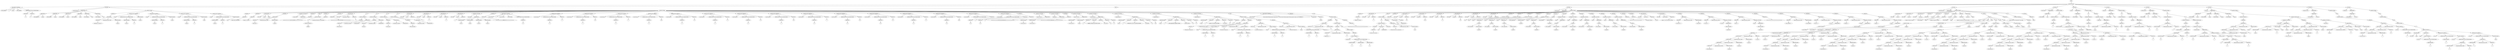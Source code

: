 digraph {
n0[label="RAIZ"];
n1[label="INSTRUCCIONES"];
n0->n1;
n2[label="DECLARACION ARREGLO"];
n1->n2;
n3[label="TIPO.CADENA"];
n2->n3;
n4[label="2"];
n2->n4;
n5[label="Clases"];
n2->n5;
n6[label="TIPO.CADENA"];
n2->n6;
n7[label="EXPRESIONES DE LAS DIMENSIONES"];
n2->n7;
n8[label="PRIMITIVO"];
n7->n8;
n9[label="4"];
n8->n9;
n10[label="PRIMITIVO"];
n7->n10;
n11[label="5"];
n10->n11;
n12[label="FUNCION"];
n1->n12;
n13[label="agregaralumno"];
n12->n13;
n14[label="PARAMETROS"];
n12->n14;
n15[label="PARAMETRO"];
n14->n15;
n16[label="TIPO.ARREGLO"];
n15->n16;
n17[label="arreglo"];
n15->n17;
n18[label="PARAMETRO"];
n14->n18;
n19[label="TIPO.ENTERO"];
n18->n19;
n20[label="alumno"];
n18->n20;
n21[label="PARAMETRO"];
n14->n21;
n22[label="TIPO.CADENA"];
n21->n22;
n23[label="nombre"];
n21->n23;
n24[label="PARAMETRO"];
n14->n24;
n25[label="TIPO.CADENA"];
n24->n25;
n26[label="carnet"];
n24->n26;
n27[label="PARAMETRO"];
n14->n27;
n28[label="TIPO.CADENA"];
n27->n28;
n29[label="edad"];
n27->n29;
n30[label="PARAMETRO"];
n14->n30;
n31[label="TIPO.CADENA"];
n30->n31;
n32[label="nota"];
n30->n32;
n33[label="INSTRUCCIONES"];
n12->n33;
n34[label="IMPRIMIR"];
n33->n34;
n35[label="ARITMETICA"];
n34->n35;
n36[label="PRIMITIVO"];
n35->n36;
n37[label="Agregando a alumno #"];
n36->n37;
n38[label="OperadorAritmetico.MAS"];
n35->n38;
n39[label="IDENTIFICADOR"];
n35->n39;
n40[label="alumno"];
n39->n40;
n41[label="MODIFICACION ARREGLO"];
n33->n41;
n42[label="arreglo"];
n41->n42;
n43[label="EXPRESIONES DE LAS DIMENSIONES"];
n41->n43;
n44[label="IDENTIFICADOR"];
n43->n44;
n45[label="alumno"];
n44->n45;
n46[label="PRIMITIVO"];
n43->n46;
n47[label="0"];
n46->n47;
n48[label="IDENTIFICADOR"];
n41->n48;
n49[label="nombre"];
n48->n49;
n50[label="MODIFICACION ARREGLO"];
n33->n50;
n51[label="arreglo"];
n50->n51;
n52[label="EXPRESIONES DE LAS DIMENSIONES"];
n50->n52;
n53[label="IDENTIFICADOR"];
n52->n53;
n54[label="alumno"];
n53->n54;
n55[label="PRIMITIVO"];
n52->n55;
n56[label="2"];
n55->n56;
n57[label="IDENTIFICADOR"];
n50->n57;
n58[label="carnet"];
n57->n58;
n59[label="MODIFICACION ARREGLO"];
n33->n59;
n60[label="arreglo"];
n59->n60;
n61[label="EXPRESIONES DE LAS DIMENSIONES"];
n59->n61;
n62[label="IDENTIFICADOR"];
n61->n62;
n63[label="alumno"];
n62->n63;
n64[label="PRIMITIVO"];
n61->n64;
n65[label="3"];
n64->n65;
n66[label="IDENTIFICADOR"];
n59->n66;
n67[label="edad"];
n66->n67;
n68[label="MODIFICACION ARREGLO"];
n33->n68;
n69[label="arreglo"];
n68->n69;
n70[label="EXPRESIONES DE LAS DIMENSIONES"];
n68->n70;
n71[label="IDENTIFICADOR"];
n70->n71;
n72[label="alumno"];
n71->n72;
n73[label="PRIMITIVO"];
n70->n73;
n74[label="4"];
n73->n74;
n75[label="IDENTIFICADOR"];
n68->n75;
n76[label="nota"];
n75->n76;
n77[label="MAIN"];
n1->n77;
n78[label="INSTRUCCIONES"];
n77->n78;
n79[label="IMPRIMIR"];
n78->n79;
n80[label="PRIMITIVO"];
n79->n80;
n81[label="INICIO DEL PROGRAMA"];
n80->n81;
n82[label="IMPRIMIR"];
n78->n82;
n83[label="PRIMITIVO"];
n82->n83;
n84[label="Ingrese su nombre: "];
n83->n84;
n85[label="DECLARACION"];
n78->n85;
n86[label="TIPO.VAR"];
n85->n86;
n87[label="nombre"];
n85->n87;
n88[label="READ"];
n85->n88;
n89[label="IMPRIMIR"];
n78->n89;
n90[label="ARITMETICA"];
n89->n90;
n91[label="PRIMITIVO"];
n90->n91;
n92[label="Bienvenido "];
n91->n92;
n93[label="OperadorAritmetico.MAS"];
n90->n93;
n94[label="IDENTIFICADOR"];
n90->n94;
n95[label="nombre"];
n94->n95;
n96[label="LLAMADA A FUNCION"];
n78->n96;
n97[label="CasteosYMas"];
n96->n97;
n98[label="PARAMETROS"];
n96->n98;
n99[label="IMPRIMIR"];
n78->n99;
n100[label="PRIMITIVO"];
n99->n100;
n101[label="=============CALCULADORA=============="];
n100->n101;
n102[label="WHILE"];
n78->n102;
n103[label="INSTRUCCIONES"];
n102->n103;
n104[label="IF"];
n103->n104;
n105[label="INSTRUCCIONES IF"];
n104->n105;
n106[label="BREAK"];
n105->n106;
n107[label="IMPRIMIR"];
n78->n107;
n108[label="PRIMITIVO"];
n107->n108;
n109[label="Calculadora finalizada correctamente"];
n108->n109;
n110[label="IMPRIMIR"];
n78->n110;
n111[label="PRIMITIVO"];
n110->n111;
n112[label="=============RECURSIVIDAD=============="];
n111->n112;
n113[label="DECLARACION"];
n78->n113;
n114[label="TIPO.VAR"];
n113->n114;
n115[label="punteoRecursividad"];
n113->n115;
n116[label="PRIMITIVO"];
n113->n116;
n117[label="0"];
n116->n117;
n118[label="IF"];
n78->n118;
n119[label="INSTRUCCIONES IF"];
n118->n119;
n120[label="IMPRIMIR"];
n119->n120;
n121[label="PRIMITIVO"];
n120->n121;
n122[label="Bien factorial"];
n121->n122;
n123[label="ASIGNACION"];
n119->n123;
n124[label="punteoRecursividad"];
n123->n124;
n125[label="INCREMENTO"];
n123->n125;
n126[label="IF"];
n78->n126;
n127[label="INSTRUCCIONES IF"];
n126->n127;
n128[label="IMPRIMIR"];
n127->n128;
n129[label="PRIMITIVO"];
n128->n129;
n130[label="Bien par"];
n129->n130;
n131[label="ASIGNACION"];
n127->n131;
n132[label="punteoRecursividad"];
n131->n132;
n133[label="INCREMENTO"];
n131->n133;
n134[label="IF"];
n78->n134;
n135[label="INSTRUCCIONES IF"];
n134->n135;
n136[label="IMPRIMIR"];
n135->n136;
n137[label="PRIMITIVO"];
n136->n137;
n138[label="Bien impar"];
n137->n138;
n139[label="ASIGNACION"];
n135->n139;
n140[label="punteoRecursividad"];
n139->n140;
n141[label="INCREMENTO"];
n139->n141;
n142[label="IF"];
n78->n142;
n143[label="INSTRUCCIONES IF"];
n142->n143;
n144[label="IMPRIMIR"];
n143->n144;
n145[label="PRIMITIVO"];
n144->n145;
n146[label="Bien ackermann"];
n145->n146;
n147[label="ASIGNACION"];
n143->n147;
n148[label="punteoRecursividad"];
n147->n148;
n149[label="INCREMENTO"];
n147->n149;
n150[label="DECLARACION"];
n78->n150;
n151[label="TIPO.VAR"];
n150->n151;
n152[label="discos"];
n150->n152;
n153[label="PRIMITIVO"];
n150->n153;
n154[label="3"];
n153->n154;
n155[label="DECLARACION"];
n78->n155;
n156[label="TIPO.VAR"];
n155->n156;
n157[label="origen"];
n155->n157;
n158[label="PRIMITIVO"];
n155->n158;
n159[label="1"];
n158->n159;
n160[label="DECLARACION"];
n78->n160;
n161[label="TIPO.VAR"];
n160->n161;
n162[label="auxiliar"];
n160->n162;
n163[label="PRIMITIVO"];
n160->n163;
n164[label="2"];
n163->n164;
n165[label="DECLARACION"];
n78->n165;
n166[label="TIPO.VAR"];
n165->n166;
n167[label="destino"];
n165->n167;
n168[label="PRIMITIVO"];
n165->n168;
n169[label="3"];
n168->n169;
n170[label="LLAMADA A FUNCION"];
n78->n170;
n171[label="HanoiCALI"];
n170->n171;
n172[label="PARAMETROS"];
n170->n172;
n173[label="IDENTIFICADOR"];
n172->n173;
n174[label="discos"];
n173->n174;
n175[label="IDENTIFICADOR"];
n172->n175;
n176[label="origen"];
n175->n176;
n177[label="IDENTIFICADOR"];
n172->n177;
n178[label="auxiliar"];
n177->n178;
n179[label="IDENTIFICADOR"];
n172->n179;
n180[label="destino"];
n179->n180;
n181[label="IMPRIMIR"];
n78->n181;
n182[label="PRIMITIVO"];
n181->n182;
n183[label="=============ARREGLOS=============="];
n182->n183;
n184[label="DECLARACION ARREGLO"];
n78->n184;
n185[label="TIPO.ENTERO"];
n184->n185;
n186[label="1"];
n184->n186;
n187[label="vectorNumeros"];
n184->n187;
n188[label="TIPO.ENTERO"];
n184->n188;
n189[label="EXPRESIONES DE LAS DIMENSIONES"];
n184->n189;
n190[label="PRIMITIVO"];
n189->n190;
n191[label="15"];
n190->n191;
n192[label="MODIFICACION ARREGLO"];
n78->n192;
n193[label="vectorNumeros"];
n192->n193;
n194[label="EXPRESIONES DE LAS DIMENSIONES"];
n192->n194;
n195[label="PRIMITIVO"];
n194->n195;
n196[label="0"];
n195->n196;
n197[label="PRIMITIVO"];
n192->n197;
n198[label="2"];
n197->n198;
n199[label="MODIFICACION ARREGLO"];
n78->n199;
n200[label="vectorNumeros"];
n199->n200;
n201[label="EXPRESIONES DE LAS DIMENSIONES"];
n199->n201;
n202[label="PRIMITIVO"];
n201->n202;
n203[label="1"];
n202->n203;
n204[label="PRIMITIVO"];
n199->n204;
n205[label="26"];
n204->n205;
n206[label="MODIFICACION ARREGLO"];
n78->n206;
n207[label="vectorNumeros"];
n206->n207;
n208[label="EXPRESIONES DE LAS DIMENSIONES"];
n206->n208;
n209[label="PRIMITIVO"];
n208->n209;
n210[label="2"];
n209->n210;
n211[label="PRIMITIVO"];
n206->n211;
n212[label="1"];
n211->n212;
n213[label="MODIFICACION ARREGLO"];
n78->n213;
n214[label="vectorNumeros"];
n213->n214;
n215[label="EXPRESIONES DE LAS DIMENSIONES"];
n213->n215;
n216[label="PRIMITIVO"];
n215->n216;
n217[label="3"];
n216->n217;
n218[label="PRIMITIVO"];
n213->n218;
n219[label="135"];
n218->n219;
n220[label="MODIFICACION ARREGLO"];
n78->n220;
n221[label="vectorNumeros"];
n220->n221;
n222[label="EXPRESIONES DE LAS DIMENSIONES"];
n220->n222;
n223[label="PRIMITIVO"];
n222->n223;
n224[label="4"];
n223->n224;
n225[label="PRIMITIVO"];
n220->n225;
n226[label="15"];
n225->n226;
n227[label="MODIFICACION ARREGLO"];
n78->n227;
n228[label="vectorNumeros"];
n227->n228;
n229[label="EXPRESIONES DE LAS DIMENSIONES"];
n227->n229;
n230[label="PRIMITIVO"];
n229->n230;
n231[label="5"];
n230->n231;
n232[label="PRIMITIVO"];
n227->n232;
n233[label="0"];
n232->n233;
n234[label="MODIFICACION ARREGLO"];
n78->n234;
n235[label="vectorNumeros"];
n234->n235;
n236[label="EXPRESIONES DE LAS DIMENSIONES"];
n234->n236;
n237[label="PRIMITIVO"];
n236->n237;
n238[label="6"];
n237->n238;
n239[label="PRIMITIVO"];
n234->n239;
n240[label="76"];
n239->n240;
n241[label="MODIFICACION ARREGLO"];
n78->n241;
n242[label="vectorNumeros"];
n241->n242;
n243[label="EXPRESIONES DE LAS DIMENSIONES"];
n241->n243;
n244[label="PRIMITIVO"];
n243->n244;
n245[label="7"];
n244->n245;
n246[label="PRIMITIVO"];
n241->n246;
n247[label="84"];
n246->n247;
n248[label="MODIFICACION ARREGLO"];
n78->n248;
n249[label="vectorNumeros"];
n248->n249;
n250[label="EXPRESIONES DE LAS DIMENSIONES"];
n248->n250;
n251[label="PRIMITIVO"];
n250->n251;
n252[label="8"];
n251->n252;
n253[label="PRIMITIVO"];
n248->n253;
n254[label="7"];
n253->n254;
n255[label="MODIFICACION ARREGLO"];
n78->n255;
n256[label="vectorNumeros"];
n255->n256;
n257[label="EXPRESIONES DE LAS DIMENSIONES"];
n255->n257;
n258[label="PRIMITIVO"];
n257->n258;
n259[label="9"];
n258->n259;
n260[label="PRIMITIVO"];
n255->n260;
n261[label="44"];
n260->n261;
n262[label="MODIFICACION ARREGLO"];
n78->n262;
n263[label="vectorNumeros"];
n262->n263;
n264[label="EXPRESIONES DE LAS DIMENSIONES"];
n262->n264;
n265[label="PRIMITIVO"];
n264->n265;
n266[label="10"];
n265->n266;
n267[label="PRIMITIVO"];
n262->n267;
n268[label="51"];
n267->n268;
n269[label="MODIFICACION ARREGLO"];
n78->n269;
n270[label="vectorNumeros"];
n269->n270;
n271[label="EXPRESIONES DE LAS DIMENSIONES"];
n269->n271;
n272[label="PRIMITIVO"];
n271->n272;
n273[label="11"];
n272->n273;
n274[label="PRIMITIVO"];
n269->n274;
n275[label="9"];
n274->n275;
n276[label="MODIFICACION ARREGLO"];
n78->n276;
n277[label="vectorNumeros"];
n276->n277;
n278[label="EXPRESIONES DE LAS DIMENSIONES"];
n276->n278;
n279[label="PRIMITIVO"];
n278->n279;
n280[label="12"];
n279->n280;
n281[label="PRIMITIVO"];
n276->n281;
n282[label="945"];
n281->n282;
n283[label="MODIFICACION ARREGLO"];
n78->n283;
n284[label="vectorNumeros"];
n283->n284;
n285[label="EXPRESIONES DE LAS DIMENSIONES"];
n283->n285;
n286[label="PRIMITIVO"];
n285->n286;
n287[label="13"];
n286->n287;
n288[label="PRIMITIVO"];
n283->n288;
n289[label="9"];
n288->n289;
n290[label="MODIFICACION ARREGLO"];
n78->n290;
n291[label="vectorNumeros"];
n290->n291;
n292[label="EXPRESIONES DE LAS DIMENSIONES"];
n290->n292;
n293[label="PRIMITIVO"];
n292->n293;
n294[label="14"];
n293->n294;
n295[label="PRIMITIVO"];
n290->n295;
n296[label="73"];
n295->n296;
n297[label="IMPRIMIR"];
n78->n297;
n298[label="PRIMITIVO"];
n297->n298;
n299[label="============VECTOR DESORDENADO================"];
n298->n299;
n300[label="LLAMADA A FUNCION"];
n78->n300;
n301[label="imprimirVector1"];
n300->n301;
n302[label="PARAMETROS"];
n300->n302;
n303[label="IDENTIFICADOR"];
n302->n303;
n304[label="vectorNumeros"];
n303->n304;
n305[label="LLAMADA A FUNCION"];
n78->n305;
n306[label="BubbleSort"];
n305->n306;
n307[label="PARAMETROS"];
n305->n307;
n308[label="IDENTIFICADOR"];
n307->n308;
n309[label="vectorNumeros"];
n308->n309;
n310[label="IMPRIMIR"];
n78->n310;
n311[label="PRIMITIVO"];
n310->n311;
n312[label="============VECTOR ORDENADO================"];
n311->n312;
n313[label="LLAMADA A FUNCION"];
n78->n313;
n314[label="imprimirVector1"];
n313->n314;
n315[label="PARAMETROS"];
n313->n315;
n316[label="IDENTIFICADOR"];
n315->n316;
n317[label="vectorNumeros"];
n316->n317;
n318[label="LLAMADA A FUNCION"];
n78->n318;
n319[label="agregarAlumno"];
n318->n319;
n320[label="PARAMETROS"];
n318->n320;
n321[label="IDENTIFICADOR"];
n320->n321;
n322[label="Clases"];
n321->n322;
n323[label="PRIMITIVO"];
n320->n323;
n324[label="0"];
n323->n324;
n325[label="PRIMITIVO"];
n320->n325;
n326[label="GABRIEL ORLANDO AJSIVINAC XICAY"];
n325->n326;
n327[label="PRIMITIVO"];
n320->n327;
n328[label="201213010"];
n327->n328;
n329[label="PRIMITIVO"];
n320->n329;
n330[label="22"];
n329->n330;
n331[label="PRIMITIVO"];
n320->n331;
n332[label="73"];
n331->n332;
n333[label="LLAMADA A FUNCION"];
n78->n333;
n334[label="agregarAlumno"];
n333->n334;
n335[label="PARAMETROS"];
n333->n335;
n336[label="IDENTIFICADOR"];
n335->n336;
n337[label="Clases"];
n336->n337;
n338[label="PRIMITIVO"];
n335->n338;
n339[label="1"];
n338->n339;
n340[label="PRIMITIVO"];
n335->n340;
n341[label="FERNANDO AUGUSTO ARMIRA RAMÍREZ"];
n340->n341;
n342[label="PRIMITIVO"];
n335->n342;
n343[label="201503961"];
n342->n343;
n344[label="PRIMITIVO"];
n335->n344;
n345[label="19"];
n344->n345;
n346[label="PRIMITIVO"];
n335->n346;
n347[label="100"];
n346->n347;
n348[label="LLAMADA A FUNCION"];
n78->n348;
n349[label="agregarAlumno"];
n348->n349;
n350[label="PARAMETROS"];
n348->n350;
n351[label="IDENTIFICADOR"];
n350->n351;
n352[label="Clases"];
n351->n352;
n353[label="PRIMITIVO"];
n350->n353;
n354[label="2"];
n353->n354;
n355[label="PRIMITIVO"];
n350->n355;
n356[label="JOSÉ ALEJANDRO BARRIOS RODAS"];
n355->n356;
n357[label="PRIMITIVO"];
n350->n357;
n358[label="3149675670901"];
n357->n358;
n359[label="PRIMITIVO"];
n350->n359;
n360[label="25"];
n359->n360;
n361[label="PRIMITIVO"];
n350->n361;
n362[label="74"];
n361->n362;
n363[label="LLAMADA A FUNCION"];
n78->n363;
n364[label="agregarAlumno"];
n363->n364;
n365[label="PARAMETROS"];
n363->n365;
n366[label="IDENTIFICADOR"];
n365->n366;
n367[label="Clases"];
n366->n367;
n368[label="PRIMITIVO"];
n365->n368;
n369[label="3"];
n368->n369;
n370[label="PRIMITIVO"];
n365->n370;
n371[label="JORGE LUIS ARGUETA RIVERA"];
n370->n371;
n372[label="PRIMITIVO"];
n365->n372;
n373[label="201404334"];
n372->n373;
n374[label="PRIMITIVO"];
n365->n374;
n375[label="24"];
n374->n375;
n376[label="PRIMITIVO"];
n365->n376;
n377[label="97"];
n376->n377;
n378[label="FOR"];
n78->n378;
n379[label="INSTRUCCIONES"];
n378->n379;
n380[label="IMPRIMIR"];
n379->n380;
n381[label="ARITMETICA"];
n380->n381;
n382[label="PRIMITIVO"];
n381->n382;
n383[label="El nombre del alumno es: "];
n382->n383;
n384[label="OperadorAritmetico.MAS"];
n381->n384;
n385[label="ACCESO ARREGLO"];
n381->n385;
n386[label="Clases"];
n385->n386;
n387[label="EXPRESIONES DE LAS DIMENSIONES"];
n385->n387;
n388[label="IDENTIFICADOR"];
n387->n388;
n389[label="j"];
n388->n389;
n390[label="PRIMITIVO"];
n387->n390;
n391[label="0"];
n390->n391;
n392[label="IMPRIMIR"];
n379->n392;
n393[label="ARITMETICA"];
n392->n393;
n394[label="PRIMITIVO"];
n393->n394;
n395[label="El carnet del alumno es: "];
n394->n395;
n396[label="OperadorAritmetico.MAS"];
n393->n396;
n397[label="ACCESO ARREGLO"];
n393->n397;
n398[label="Clases"];
n397->n398;
n399[label="EXPRESIONES DE LAS DIMENSIONES"];
n397->n399;
n400[label="IDENTIFICADOR"];
n399->n400;
n401[label="j"];
n400->n401;
n402[label="PRIMITIVO"];
n399->n402;
n403[label="2"];
n402->n403;
n404[label="IMPRIMIR"];
n379->n404;
n405[label="ARITMETICA"];
n404->n405;
n406[label="PRIMITIVO"];
n405->n406;
n407[label="La edad del alumno es: "];
n406->n407;
n408[label="OperadorAritmetico.MAS"];
n405->n408;
n409[label="ACCESO ARREGLO"];
n405->n409;
n410[label="Clases"];
n409->n410;
n411[label="EXPRESIONES DE LAS DIMENSIONES"];
n409->n411;
n412[label="IDENTIFICADOR"];
n411->n412;
n413[label="j"];
n412->n413;
n414[label="PRIMITIVO"];
n411->n414;
n415[label="3"];
n414->n415;
n416[label="IMPRIMIR"];
n379->n416;
n417[label="ARITMETICA"];
n416->n417;
n418[label="PRIMITIVO"];
n417->n418;
n419[label="La nota del alumno es: "];
n418->n419;
n420[label="OperadorAritmetico.MAS"];
n417->n420;
n421[label="ACCESO ARREGLO"];
n417->n421;
n422[label="Clases"];
n421->n422;
n423[label="EXPRESIONES DE LAS DIMENSIONES"];
n421->n423;
n424[label="IDENTIFICADOR"];
n423->n424;
n425[label="j"];
n424->n425;
n426[label="PRIMITIVO"];
n423->n426;
n427[label="4"];
n426->n427;
n428[label="DECLARACION ARREGLO"];
n78->n428;
n429[label="TIPO.ENTERO"];
n428->n429;
n430[label="<bound method DeclaracionArr2.dimensiones of <Instrucciones.DeclaracionArr2.DeclaracionArr2 object at 0x7f784f6f5a60>>"];
n428->n430;
n431[label="ArregloCubo"];
n428->n431;
n432[label="IMPRIMIR"];
n78->n432;
n433[label="PRIMITIVO"];
n432->n433;
n434[label="CUBO"];
n433->n434;
n435[label="FOR"];
n78->n435;
n436[label="INSTRUCCIONES"];
n435->n436;
n437[label="IMPRIMIR"];
n436->n437;
n438[label="ARITMETICA"];
n437->n438;
n439[label="PRIMITIVO"];
n438->n439;
n440[label="Dimension i = "];
n439->n440;
n441[label="OperadorAritmetico.MAS"];
n438->n441;
n442[label="IDENTIFICADOR"];
n438->n442;
n443[label="i"];
n442->n443;
n444[label="FOR"];
n436->n444;
n445[label="INSTRUCCIONES"];
n444->n445;
n446[label="IMPRIMIR"];
n445->n446;
n447[label="ARITMETICA"];
n446->n447;
n448[label="PRIMITIVO"];
n447->n448;
n449[label="Dimension j = "];
n448->n449;
n450[label="OperadorAritmetico.MAS"];
n447->n450;
n451[label="IDENTIFICADOR"];
n447->n451;
n452[label="j"];
n451->n452;
n453[label="FOR"];
n445->n453;
n454[label="INSTRUCCIONES"];
n453->n454;
n455[label="IMPRIMIR"];
n454->n455;
n456[label="ACCESO ARREGLO"];
n455->n456;
n457[label="ArregloCubo"];
n456->n457;
n458[label="EXPRESIONES DE LAS DIMENSIONES"];
n456->n458;
n459[label="IDENTIFICADOR"];
n458->n459;
n460[label="i"];
n459->n460;
n461[label="IDENTIFICADOR"];
n458->n461;
n462[label="j"];
n461->n462;
n463[label="IDENTIFICADOR"];
n458->n463;
n464[label="k"];
n463->n464;
n465[label="IMPRIMIR"];
n436->n465;
n466[label="PRIMITIVO"];
n465->n466;
n467[label="====================================="];
n466->n467;
n468[label="FUNCION"];
n1->n468;
n469[label="casteosymas"];
n468->n469;
n470[label="PARAMETROS"];
n468->n470;
n471[label="INSTRUCCIONES"];
n468->n471;
n472[label="IMPRIMIR"];
n471->n472;
n473[label="PRIMITIVO"];
n472->n473;
n474[label="Validando Continue"];
n473->n474;
n475[label="DECLARACION"];
n471->n475;
n476[label="TIPO.VAR"];
n475->n476;
n477[label="cont"];
n475->n477;
n478[label="PRIMITIVO"];
n475->n478;
n479[label="1"];
n478->n479;
n480[label="WHILE"];
n471->n480;
n481[label="INSTRUCCIONES"];
n480->n481;
n482[label="IF"];
n481->n482;
n483[label="INSTRUCCIONES IF"];
n482->n483;
n484[label="IMPRIMIR"];
n483->n484;
n485[label="PRIMITIVO"];
n484->n485;
n486[label="Se salta esta iteracion"];
n485->n486;
n487[label="ASIGNACION"];
n483->n487;
n488[label="cont"];
n487->n488;
n489[label="INCREMENTO"];
n487->n489;
n490[label="CONTINUE"];
n483->n490;
n491[label="IMPRIMIR"];
n481->n491;
n492[label="ARITMETICA"];
n491->n492;
n493[label="PRIMITIVO"];
n492->n493;
n494[label="El valor del ciclo con continue es: "];
n493->n494;
n495[label="OperadorAritmetico.MAS"];
n492->n495;
n496[label="IDENTIFICADOR"];
n492->n496;
n497[label="cont"];
n496->n497;
n498[label="ASIGNACION"];
n481->n498;
n499[label="cont"];
n498->n499;
n500[label="INCREMENTO"];
n498->n500;
n501[label="IMPRIMIR"];
n471->n501;
n502[label="PRIMITIVO"];
n501->n502;
n503[label="CASTEOS"];
n502->n503;
n504[label="DECLARACION"];
n471->n504;
n505[label="TIPO.VAR"];
n504->n505;
n506[label="num500"];
n504->n506;
n507[label="PRIMITIVO"];
n504->n507;
n508[label="50"];
n507->n508;
n509[label="DECLARACION"];
n471->n509;
n510[label="TIPO.VAR"];
n509->n510;
n511[label="double501"];
n509->n511;
n512[label="PRIMITIVO"];
n509->n512;
n513[label="50.4"];
n512->n513;
n514[label="DECLARACION"];
n471->n514;
n515[label="TIPO.VAR"];
n514->n515;
n516[label="char502"];
n514->n516;
n517[label="PRIMITIVO"];
n514->n517;
n518[label="a"];
n517->n518;
n519[label="DECLARACION"];
n471->n519;
n520[label="TIPO.VAR"];
n519->n520;
n521[label="string503"];
n519->n521;
n522[label="PRIMITIVO"];
n519->n522;
n523[label="50"];
n522->n523;
n524[label="DECLARACION"];
n471->n524;
n525[label="TIPO.VAR"];
n524->n525;
n526[label="string504"];
n524->n526;
n527[label="PRIMITIVO"];
n524->n527;
n528[label="50.4"];
n527->n528;
n529[label="DECLARACION"];
n471->n529;
n530[label="TIPO.VAR"];
n529->n530;
n531[label="string505"];
n529->n531;
n532[label="PRIMITIVO"];
n529->n532;
n533[label="FalSe"];
n532->n533;
n534[label="IMPRIMIR"];
n471->n534;
n535[label="LLAMADA A FUNCION"];
n534->n535;
n536[label="typeof"];
n535->n536;
n537[label="PARAMETROS"];
n535->n537;
n538[label="CASTEO"];
n537->n538;
n539[label="TIPO.DECIMAL"];
n538->n539;
n540[label="IDENTIFICADOR"];
n538->n540;
n541[label="num500"];
n540->n541;
n542[label="IMPRIMIR"];
n471->n542;
n543[label="LLAMADA A FUNCION"];
n542->n543;
n544[label="typeof"];
n543->n544;
n545[label="PARAMETROS"];
n543->n545;
n546[label="CASTEO"];
n545->n546;
n547[label="TIPO.CADENA"];
n546->n547;
n548[label="IDENTIFICADOR"];
n546->n548;
n549[label="num500"];
n548->n549;
n550[label="IMPRIMIR"];
n471->n550;
n551[label="LLAMADA A FUNCION"];
n550->n551;
n552[label="typeof"];
n551->n552;
n553[label="PARAMETROS"];
n551->n553;
n554[label="CASTEO"];
n553->n554;
n555[label="TIPO.CARACTER"];
n554->n555;
n556[label="IDENTIFICADOR"];
n554->n556;
n557[label="num500"];
n556->n557;
n558[label="IMPRIMIR"];
n471->n558;
n559[label="CASTEO"];
n558->n559;
n560[label="TIPO.CARACTER"];
n559->n560;
n561[label="IDENTIFICADOR"];
n559->n561;
n562[label="num500"];
n561->n562;
n563[label="IMPRIMIR"];
n471->n563;
n564[label="LLAMADA A FUNCION"];
n563->n564;
n565[label="typeof"];
n564->n565;
n566[label="PARAMETROS"];
n564->n566;
n567[label="CASTEO"];
n566->n567;
n568[label="TIPO.ENTERO"];
n567->n568;
n569[label="IDENTIFICADOR"];
n567->n569;
n570[label="double501"];
n569->n570;
n571[label="IMPRIMIR"];
n471->n571;
n572[label="CASTEO"];
n571->n572;
n573[label="TIPO.ENTERO"];
n572->n573;
n574[label="IDENTIFICADOR"];
n572->n574;
n575[label="double501"];
n574->n575;
n576[label="IMPRIMIR"];
n471->n576;
n577[label="LLAMADA A FUNCION"];
n576->n577;
n578[label="typeof"];
n577->n578;
n579[label="PARAMETROS"];
n577->n579;
n580[label="CASTEO"];
n579->n580;
n581[label="TIPO.CADENA"];
n580->n581;
n582[label="IDENTIFICADOR"];
n580->n582;
n583[label="double501"];
n582->n583;
n584[label="IMPRIMIR"];
n471->n584;
n585[label="LLAMADA A FUNCION"];
n584->n585;
n586[label="typeof"];
n585->n586;
n587[label="PARAMETROS"];
n585->n587;
n588[label="CASTEO"];
n587->n588;
n589[label="TIPO.ENTERO"];
n588->n589;
n590[label="IDENTIFICADOR"];
n588->n590;
n591[label="char502"];
n590->n591;
n592[label="IMPRIMIR"];
n471->n592;
n593[label="LLAMADA A FUNCION"];
n592->n593;
n594[label="typeof"];
n593->n594;
n595[label="PARAMETROS"];
n593->n595;
n596[label="CASTEO"];
n595->n596;
n597[label="TIPO.DECIMAL"];
n596->n597;
n598[label="IDENTIFICADOR"];
n596->n598;
n599[label="char502"];
n598->n599;
n600[label="IMPRIMIR"];
n471->n600;
n601[label="LLAMADA A FUNCION"];
n600->n601;
n602[label="typeof"];
n601->n602;
n603[label="PARAMETROS"];
n601->n603;
n604[label="CASTEO"];
n603->n604;
n605[label="TIPO.ENTERO"];
n604->n605;
n606[label="IDENTIFICADOR"];
n604->n606;
n607[label="string503"];
n606->n607;
n608[label="IMPRIMIR"];
n471->n608;
n609[label="LLAMADA A FUNCION"];
n608->n609;
n610[label="typeof"];
n609->n610;
n611[label="PARAMETROS"];
n609->n611;
n612[label="CASTEO"];
n611->n612;
n613[label="TIPO.DECIMAL"];
n612->n613;
n614[label="IDENTIFICADOR"];
n612->n614;
n615[label="string504"];
n614->n615;
n616[label="IMPRIMIR"];
n471->n616;
n617[label="LLAMADA A FUNCION"];
n616->n617;
n618[label="typeof"];
n617->n618;
n619[label="PARAMETROS"];
n617->n619;
n620[label="CASTEO"];
n619->n620;
n621[label="TIPO.BOOLEANO"];
n620->n621;
n622[label="IDENTIFICADOR"];
n620->n622;
n623[label="string505"];
n622->n623;
n624[label="IMPRIMIR"];
n471->n624;
n625[label="PRIMITIVO"];
n624->n625;
n626[label="======================"];
n625->n626;
n627[label="IMPRIMIR"];
n471->n627;
n628[label="PRIMITIVO"];
n627->n628;
n629[label="Funciones Nativas"];
n628->n629;
n630[label="DECLARACION"];
n471->n630;
n631[label="TIPO.VAR"];
n630->n631;
n632[label="nativaNUM"];
n630->n632;
n633[label="PRIMITIVO"];
n630->n633;
n634[label="1024.65"];
n633->n634;
n635[label="DECLARACION"];
n471->n635;
n636[label="TIPO.VAR"];
n635->n636;
n637[label="nativaSTRING"];
n635->n637;
n638[label="PRIMITIVO"];
n635->n638;
n639[label="Animos, Ya caSi Termina El CURso"];
n638->n639;
n640[label="IMPRIMIR"];
n471->n640;
n641[label="ARITMETICA"];
n640->n641;
n642[label="PRIMITIVO"];
n641->n642;
n643[label="nativaNUM = "];
n642->n643;
n644[label="OperadorAritmetico.MAS"];
n641->n644;
n645[label="IDENTIFICADOR"];
n641->n645;
n646[label="nativaNUM"];
n645->n646;
n647[label="IMPRIMIR"];
n471->n647;
n648[label="ARITMETICA"];
n647->n648;
n649[label="PRIMITIVO"];
n648->n649;
n650[label="Truncate = "];
n649->n650;
n651[label="OperadorAritmetico.MAS"];
n648->n651;
n652[label="LLAMADA A FUNCION"];
n648->n652;
n653[label="Truncate"];
n652->n653;
n654[label="PARAMETROS"];
n652->n654;
n655[label="IDENTIFICADOR"];
n654->n655;
n656[label="nativaNUM"];
n655->n656;
n657[label="IMPRIMIR"];
n471->n657;
n658[label="ARITMETICA"];
n657->n658;
n659[label="PRIMITIVO"];
n658->n659;
n660[label="Round = "];
n659->n660;
n661[label="OperadorAritmetico.MAS"];
n658->n661;
n662[label="LLAMADA A FUNCION"];
n658->n662;
n663[label="Round"];
n662->n663;
n664[label="PARAMETROS"];
n662->n664;
n665[label="IDENTIFICADOR"];
n664->n665;
n666[label="nativaNUM"];
n665->n666;
n667[label="IMPRIMIR"];
n471->n667;
n668[label="PRIMITIVO"];
n667->n668;
n669[label="============================="];
n668->n669;
n670[label="IMPRIMIR"];
n471->n670;
n671[label="ARITMETICA"];
n670->n671;
n672[label="PRIMITIVO"];
n671->n672;
n673[label="nativaSTRING = "];
n672->n673;
n674[label="OperadorAritmetico.MAS"];
n671->n674;
n675[label="IDENTIFICADOR"];
n671->n675;
n676[label="nativaSTRING"];
n675->n676;
n677[label="IMPRIMIR"];
n471->n677;
n678[label="ARITMETICA"];
n677->n678;
n679[label="PRIMITIVO"];
n678->n679;
n680[label="ToLower = "];
n679->n680;
n681[label="OperadorAritmetico.MAS"];
n678->n681;
n682[label="LLAMADA A FUNCION"];
n678->n682;
n683[label="ToLower"];
n682->n683;
n684[label="PARAMETROS"];
n682->n684;
n685[label="IDENTIFICADOR"];
n684->n685;
n686[label="nativaSTRING"];
n685->n686;
n687[label="IMPRIMIR"];
n471->n687;
n688[label="ARITMETICA"];
n687->n688;
n689[label="PRIMITIVO"];
n688->n689;
n690[label="ToUpper = "];
n689->n690;
n691[label="OperadorAritmetico.MAS"];
n688->n691;
n692[label="LLAMADA A FUNCION"];
n688->n692;
n693[label="ToUpper"];
n692->n693;
n694[label="PARAMETROS"];
n692->n694;
n695[label="IDENTIFICADOR"];
n694->n695;
n696[label="nativaSTRING"];
n695->n696;
n697[label="IMPRIMIR"];
n471->n697;
n698[label="ARITMETICA"];
n697->n698;
n699[label="PRIMITIVO"];
n698->n699;
n700[label="Length = "];
n699->n700;
n701[label="OperadorAritmetico.MAS"];
n698->n701;
n702[label="LLAMADA A FUNCION"];
n698->n702;
n703[label="Length"];
n702->n703;
n704[label="PARAMETROS"];
n702->n704;
n705[label="IDENTIFICADOR"];
n704->n705;
n706[label="nativaSTRING"];
n705->n706;
n707[label="FUNCION"];
n1->n707;
n708[label="calculadoracali"];
n707->n708;
n709[label="PARAMETROS"];
n707->n709;
n710[label="INSTRUCCIONES"];
n707->n710;
n711[label="DECLARACION"];
n710->n711;
n712[label="TIPO.VAR"];
n711->n712;
n713[label="numero1"];
n711->n713;
n714[label="DECLARACION"];
n710->n714;
n715[label="TIPO.VAR"];
n714->n715;
n716[label="numero2"];
n714->n716;
n717[label="DECLARACION"];
n710->n717;
n718[label="TIPO.VAR"];
n717->n718;
n719[label="operacion"];
n717->n719;
n720[label="IMPRIMIR"];
n710->n720;
n721[label="PRIMITIVO"];
n720->n721;
n722[label="Ingrese el primer número:
"];
n721->n722;
n723[label="ASIGNACION"];
n710->n723;
n724[label="numero1"];
n723->n724;
n725[label="CASTEO"];
n723->n725;
n726[label="TIPO.ENTERO"];
n725->n726;
n727[label="READ"];
n725->n727;
n728[label="IMPRIMIR"];
n710->n728;
n729[label="PRIMITIVO"];
n728->n729;
n730[label="Ingrese el segundo número:
"];
n729->n730;
n731[label="ASIGNACION"];
n710->n731;
n732[label="numero2"];
n731->n732;
n733[label="CASTEO"];
n731->n733;
n734[label="TIPO.ENTERO"];
n733->n734;
n735[label="READ"];
n733->n735;
n736[label="IMPRIMIR"];
n710->n736;
n737[label="PRIMITIVO"];
n736->n737;
n738[label="Ingrese la operación que desea realizar: (+,-,*,/,**,%)
"];
n737->n738;
n739[label="ASIGNACION"];
n710->n739;
n740[label="operacion"];
n739->n740;
n741[label="READ"];
n739->n741;
n742[label="SWITCH"];
n710->n742;
n743[label="CASES"];
n742->n743;
n744[label="CASE"];
n743->n744;
n745[label="INSTRUCCIONES"];
n744->n745;
n746[label="IMPRIMIR"];
n745->n746;
n747[label="ARITMETICA"];
n746->n747;
n748[label="ARITMETICA"];
n747->n748;
n749[label="ARITMETICA"];
n748->n749;
n750[label="ARITMETICA"];
n749->n750;
n751[label="ARITMETICA"];
n750->n751;
n752[label="PRIMITIVO"];
n751->n752;
n753[label="El resultado de "];
n752->n753;
n754[label="OperadorAritmetico.MAS"];
n751->n754;
n755[label="IDENTIFICADOR"];
n751->n755;
n756[label="numero1"];
n755->n756;
n757[label="OperadorAritmetico.MAS"];
n750->n757;
n758[label="IDENTIFICADOR"];
n750->n758;
n759[label="operacion"];
n758->n759;
n760[label="OperadorAritmetico.MAS"];
n749->n760;
n761[label="IDENTIFICADOR"];
n749->n761;
n762[label="numero2"];
n761->n762;
n763[label="OperadorAritmetico.MAS"];
n748->n763;
n764[label="PRIMITIVO"];
n748->n764;
n765[label=" es igual a "];
n764->n765;
n766[label="OperadorAritmetico.MAS"];
n747->n766;
n767[label="ARITMETICA"];
n747->n767;
n768[label="IDENTIFICADOR"];
n767->n768;
n769[label="numero1"];
n768->n769;
n770[label="OperadorAritmetico.MAS"];
n767->n770;
n771[label="IDENTIFICADOR"];
n767->n771;
n772[label="numero2"];
n771->n772;
n773[label="BREAK"];
n745->n773;
n774[label="CASE"];
n743->n774;
n775[label="INSTRUCCIONES"];
n774->n775;
n776[label="IMPRIMIR"];
n775->n776;
n777[label="ARITMETICA"];
n776->n777;
n778[label="ARITMETICA"];
n777->n778;
n779[label="ARITMETICA"];
n778->n779;
n780[label="ARITMETICA"];
n779->n780;
n781[label="ARITMETICA"];
n780->n781;
n782[label="PRIMITIVO"];
n781->n782;
n783[label="El resultado de "];
n782->n783;
n784[label="OperadorAritmetico.MAS"];
n781->n784;
n785[label="IDENTIFICADOR"];
n781->n785;
n786[label="numero1"];
n785->n786;
n787[label="OperadorAritmetico.MAS"];
n780->n787;
n788[label="IDENTIFICADOR"];
n780->n788;
n789[label="operacion"];
n788->n789;
n790[label="OperadorAritmetico.MAS"];
n779->n790;
n791[label="IDENTIFICADOR"];
n779->n791;
n792[label="numero2"];
n791->n792;
n793[label="OperadorAritmetico.MAS"];
n778->n793;
n794[label="PRIMITIVO"];
n778->n794;
n795[label=" es igual a "];
n794->n795;
n796[label="OperadorAritmetico.MAS"];
n777->n796;
n797[label="ARITMETICA"];
n777->n797;
n798[label="IDENTIFICADOR"];
n797->n798;
n799[label="numero1"];
n798->n799;
n800[label="OperadorAritmetico.MENOS"];
n797->n800;
n801[label="IDENTIFICADOR"];
n797->n801;
n802[label="numero2"];
n801->n802;
n803[label="BREAK"];
n775->n803;
n804[label="CASE"];
n743->n804;
n805[label="INSTRUCCIONES"];
n804->n805;
n806[label="IMPRIMIR"];
n805->n806;
n807[label="ARITMETICA"];
n806->n807;
n808[label="ARITMETICA"];
n807->n808;
n809[label="ARITMETICA"];
n808->n809;
n810[label="ARITMETICA"];
n809->n810;
n811[label="ARITMETICA"];
n810->n811;
n812[label="PRIMITIVO"];
n811->n812;
n813[label="El resultado de "];
n812->n813;
n814[label="OperadorAritmetico.MAS"];
n811->n814;
n815[label="IDENTIFICADOR"];
n811->n815;
n816[label="numero1"];
n815->n816;
n817[label="OperadorAritmetico.MAS"];
n810->n817;
n818[label="IDENTIFICADOR"];
n810->n818;
n819[label="operacion"];
n818->n819;
n820[label="OperadorAritmetico.MAS"];
n809->n820;
n821[label="IDENTIFICADOR"];
n809->n821;
n822[label="numero2"];
n821->n822;
n823[label="OperadorAritmetico.MAS"];
n808->n823;
n824[label="PRIMITIVO"];
n808->n824;
n825[label=" es igual a "];
n824->n825;
n826[label="OperadorAritmetico.MAS"];
n807->n826;
n827[label="ARITMETICA"];
n807->n827;
n828[label="IDENTIFICADOR"];
n827->n828;
n829[label="numero1"];
n828->n829;
n830[label="OperadorAritmetico.POR"];
n827->n830;
n831[label="IDENTIFICADOR"];
n827->n831;
n832[label="numero2"];
n831->n832;
n833[label="BREAK"];
n805->n833;
n834[label="CASE"];
n743->n834;
n835[label="INSTRUCCIONES"];
n834->n835;
n836[label="IMPRIMIR"];
n835->n836;
n837[label="ARITMETICA"];
n836->n837;
n838[label="ARITMETICA"];
n837->n838;
n839[label="ARITMETICA"];
n838->n839;
n840[label="ARITMETICA"];
n839->n840;
n841[label="ARITMETICA"];
n840->n841;
n842[label="PRIMITIVO"];
n841->n842;
n843[label="El resultado de "];
n842->n843;
n844[label="OperadorAritmetico.MAS"];
n841->n844;
n845[label="IDENTIFICADOR"];
n841->n845;
n846[label="numero1"];
n845->n846;
n847[label="OperadorAritmetico.MAS"];
n840->n847;
n848[label="IDENTIFICADOR"];
n840->n848;
n849[label="operacion"];
n848->n849;
n850[label="OperadorAritmetico.MAS"];
n839->n850;
n851[label="IDENTIFICADOR"];
n839->n851;
n852[label="numero2"];
n851->n852;
n853[label="OperadorAritmetico.MAS"];
n838->n853;
n854[label="PRIMITIVO"];
n838->n854;
n855[label=" es igual a "];
n854->n855;
n856[label="OperadorAritmetico.MAS"];
n837->n856;
n857[label="ARITMETICA"];
n837->n857;
n858[label="IDENTIFICADOR"];
n857->n858;
n859[label="numero1"];
n858->n859;
n860[label="OperadorAritmetico.DIV"];
n857->n860;
n861[label="IDENTIFICADOR"];
n857->n861;
n862[label="numero2"];
n861->n862;
n863[label="BREAK"];
n835->n863;
n864[label="CASE"];
n743->n864;
n865[label="INSTRUCCIONES"];
n864->n865;
n866[label="IMPRIMIR"];
n865->n866;
n867[label="ARITMETICA"];
n866->n867;
n868[label="ARITMETICA"];
n867->n868;
n869[label="ARITMETICA"];
n868->n869;
n870[label="ARITMETICA"];
n869->n870;
n871[label="ARITMETICA"];
n870->n871;
n872[label="PRIMITIVO"];
n871->n872;
n873[label="El resultado de "];
n872->n873;
n874[label="OperadorAritmetico.MAS"];
n871->n874;
n875[label="IDENTIFICADOR"];
n871->n875;
n876[label="numero1"];
n875->n876;
n877[label="OperadorAritmetico.MAS"];
n870->n877;
n878[label="IDENTIFICADOR"];
n870->n878;
n879[label="operacion"];
n878->n879;
n880[label="OperadorAritmetico.MAS"];
n869->n880;
n881[label="IDENTIFICADOR"];
n869->n881;
n882[label="numero2"];
n881->n882;
n883[label="OperadorAritmetico.MAS"];
n868->n883;
n884[label="PRIMITIVO"];
n868->n884;
n885[label=" es igual a "];
n884->n885;
n886[label="OperadorAritmetico.MAS"];
n867->n886;
n887[label="ARITMETICA"];
n867->n887;
n888[label="IDENTIFICADOR"];
n887->n888;
n889[label="numero1"];
n888->n889;
n890[label="OperadorAritmetico.POT"];
n887->n890;
n891[label="IDENTIFICADOR"];
n887->n891;
n892[label="numero2"];
n891->n892;
n893[label="BREAK"];
n865->n893;
n894[label="CASE"];
n743->n894;
n895[label="INSTRUCCIONES"];
n894->n895;
n896[label="IMPRIMIR"];
n895->n896;
n897[label="ARITMETICA"];
n896->n897;
n898[label="ARITMETICA"];
n897->n898;
n899[label="ARITMETICA"];
n898->n899;
n900[label="ARITMETICA"];
n899->n900;
n901[label="ARITMETICA"];
n900->n901;
n902[label="PRIMITIVO"];
n901->n902;
n903[label="El resultado de "];
n902->n903;
n904[label="OperadorAritmetico.MAS"];
n901->n904;
n905[label="IDENTIFICADOR"];
n901->n905;
n906[label="numero1"];
n905->n906;
n907[label="OperadorAritmetico.MAS"];
n900->n907;
n908[label="IDENTIFICADOR"];
n900->n908;
n909[label="operacion"];
n908->n909;
n910[label="OperadorAritmetico.MAS"];
n899->n910;
n911[label="IDENTIFICADOR"];
n899->n911;
n912[label="numero2"];
n911->n912;
n913[label="OperadorAritmetico.MAS"];
n898->n913;
n914[label="PRIMITIVO"];
n898->n914;
n915[label=" es igual a "];
n914->n915;
n916[label="OperadorAritmetico.MAS"];
n897->n916;
n917[label="ARITMETICA"];
n897->n917;
n918[label="IDENTIFICADOR"];
n917->n918;
n919[label="numero1"];
n918->n919;
n920[label="OperadorAritmetico.MOD"];
n917->n920;
n921[label="IDENTIFICADOR"];
n917->n921;
n922[label="numero2"];
n921->n922;
n923[label="BREAK"];
n895->n923;
n924[label="CASE"];
n743->n924;
n925[label="INSTRUCCIONES"];
n924->n925;
n926[label="IMPRIMIR"];
n925->n926;
n927[label="ARITMETICA"];
n926->n927;
n928[label="ARITMETICA"];
n927->n928;
n929[label="ARITMETICA"];
n928->n929;
n930[label="ARITMETICA"];
n929->n930;
n931[label="ARITMETICA"];
n930->n931;
n932[label="PRIMITIVO"];
n931->n932;
n933[label="El resultado de "];
n932->n933;
n934[label="OperadorAritmetico.MAS"];
n931->n934;
n935[label="IDENTIFICADOR"];
n931->n935;
n936[label="numero1"];
n935->n936;
n937[label="OperadorAritmetico.MAS"];
n930->n937;
n938[label="IDENTIFICADOR"];
n930->n938;
n939[label="operacion"];
n938->n939;
n940[label="OperadorAritmetico.MAS"];
n929->n940;
n941[label="IDENTIFICADOR"];
n929->n941;
n942[label="numero2"];
n941->n942;
n943[label="OperadorAritmetico.MAS"];
n928->n943;
n944[label="PRIMITIVO"];
n928->n944;
n945[label=" es igual a "];
n944->n945;
n946[label="OperadorAritmetico.MAS"];
n927->n946;
n947[label="ARITMETICA"];
n927->n947;
n948[label="IDENTIFICADOR"];
n947->n948;
n949[label="numero1"];
n948->n949;
n950[label="OperadorAritmetico.MAS"];
n947->n950;
n951[label="IDENTIFICADOR"];
n947->n951;
n952[label="numero2"];
n951->n952;
n953[label="BREAK"];
n925->n953;
n954[label="IMPRIMIR"];
n710->n954;
n955[label="PRIMITIVO"];
n954->n955;
n956[label="¿Desea realizar otra operación? (true, false)
"];
n955->n956;
n957[label="IF"];
n710->n957;
n958[label="INSTRUCCIONES IF"];
n957->n958;
n959[label="RETURN"];
n958->n959;
n960[label="PRIMITIVO"];
n959->n960;
n961[label="True"];
n960->n961;
n962[label="RETURN"];
n710->n962;
n963[label="PRIMITIVO"];
n962->n963;
n964[label="False"];
n963->n964;
n965[label="FUNCION"];
n1->n965;
n966[label="factorialcali"];
n965->n966;
n967[label="PARAMETROS"];
n965->n967;
n968[label="PARAMETRO"];
n967->n968;
n969[label="TIPO.ENTERO"];
n968->n969;
n970[label="num"];
n968->n970;
n971[label="INSTRUCCIONES"];
n965->n971;
n972[label="IF"];
n971->n972;
n973[label="INSTRUCCIONES IF"];
n972->n973;
n974[label="RETURN"];
n973->n974;
n975[label="PRIMITIVO"];
n974->n975;
n976[label="1"];
n975->n976;
n977[label="INSTRUCCIONES ELSE"];
n972->n977;
n978[label="RETURN"];
n977->n978;
n979[label="ARITMETICA"];
n978->n979;
n980[label="IDENTIFICADOR"];
n979->n980;
n981[label="num"];
n980->n981;
n982[label="OperadorAritmetico.POR"];
n979->n982;
n983[label="LLAMADA A FUNCION"];
n979->n983;
n984[label="factorialCALI"];
n983->n984;
n985[label="PARAMETROS"];
n983->n985;
n986[label="ARITMETICA"];
n985->n986;
n987[label="IDENTIFICADOR"];
n986->n987;
n988[label="num"];
n987->n988;
n989[label="OperadorAritmetico.MENOS"];
n986->n989;
n990[label="PRIMITIVO"];
n986->n990;
n991[label="1"];
n990->n991;
n992[label="FUNCION"];
n1->n992;
n993[label="parcali"];
n992->n993;
n994[label="PARAMETROS"];
n992->n994;
n995[label="PARAMETRO"];
n994->n995;
n996[label="TIPO.ENTERO"];
n995->n996;
n997[label="nump"];
n995->n997;
n998[label="INSTRUCCIONES"];
n992->n998;
n999[label="IF"];
n998->n999;
n1000[label="INSTRUCCIONES IF"];
n999->n1000;
n1001[label="RETURN"];
n1000->n1001;
n1002[label="PRIMITIVO"];
n1001->n1002;
n1003[label="True"];
n1002->n1003;
n1004[label="RETURN"];
n998->n1004;
n1005[label="LLAMADA A FUNCION"];
n1004->n1005;
n1006[label="imparCALI"];
n1005->n1006;
n1007[label="PARAMETROS"];
n1005->n1007;
n1008[label="ARITMETICA"];
n1007->n1008;
n1009[label="IDENTIFICADOR"];
n1008->n1009;
n1010[label="nump"];
n1009->n1010;
n1011[label="OperadorAritmetico.MENOS"];
n1008->n1011;
n1012[label="PRIMITIVO"];
n1008->n1012;
n1013[label="1"];
n1012->n1013;
n1014[label="FUNCION"];
n1->n1014;
n1015[label="imparcali"];
n1014->n1015;
n1016[label="PARAMETROS"];
n1014->n1016;
n1017[label="PARAMETRO"];
n1016->n1017;
n1018[label="TIPO.ENTERO"];
n1017->n1018;
n1019[label="numi"];
n1017->n1019;
n1020[label="INSTRUCCIONES"];
n1014->n1020;
n1021[label="IF"];
n1020->n1021;
n1022[label="INSTRUCCIONES IF"];
n1021->n1022;
n1023[label="RETURN"];
n1022->n1023;
n1024[label="PRIMITIVO"];
n1023->n1024;
n1025[label="False"];
n1024->n1025;
n1026[label="RETURN"];
n1020->n1026;
n1027[label="LLAMADA A FUNCION"];
n1026->n1027;
n1028[label="parCALI"];
n1027->n1028;
n1029[label="PARAMETROS"];
n1027->n1029;
n1030[label="ARITMETICA"];
n1029->n1030;
n1031[label="IDENTIFICADOR"];
n1030->n1031;
n1032[label="numi"];
n1031->n1032;
n1033[label="OperadorAritmetico.MENOS"];
n1030->n1033;
n1034[label="PRIMITIVO"];
n1030->n1034;
n1035[label="1"];
n1034->n1035;
n1036[label="FUNCION"];
n1->n1036;
n1037[label="ackermanncali"];
n1036->n1037;
n1038[label="PARAMETROS"];
n1036->n1038;
n1039[label="PARAMETRO"];
n1038->n1039;
n1040[label="TIPO.ENTERO"];
n1039->n1040;
n1041[label="m"];
n1039->n1041;
n1042[label="PARAMETRO"];
n1038->n1042;
n1043[label="TIPO.ENTERO"];
n1042->n1043;
n1044[label="n"];
n1042->n1044;
n1045[label="INSTRUCCIONES"];
n1036->n1045;
n1046[label="IF"];
n1045->n1046;
n1047[label="INSTRUCCIONES IF"];
n1046->n1047;
n1048[label="RETURN"];
n1047->n1048;
n1049[label="ARITMETICA"];
n1048->n1049;
n1050[label="IDENTIFICADOR"];
n1049->n1050;
n1051[label="n"];
n1050->n1051;
n1052[label="OperadorAritmetico.MAS"];
n1049->n1052;
n1053[label="PRIMITIVO"];
n1049->n1053;
n1054[label="1"];
n1053->n1054;
n1055[label="IF"];
n1046->n1055;
n1056[label="INSTRUCCIONES IF"];
n1055->n1056;
n1057[label="RETURN"];
n1056->n1057;
n1058[label="LLAMADA A FUNCION"];
n1057->n1058;
n1059[label="ackermannCALI"];
n1058->n1059;
n1060[label="PARAMETROS"];
n1058->n1060;
n1061[label="ARITMETICA"];
n1060->n1061;
n1062[label="IDENTIFICADOR"];
n1061->n1062;
n1063[label="m"];
n1062->n1063;
n1064[label="OperadorAritmetico.MENOS"];
n1061->n1064;
n1065[label="PRIMITIVO"];
n1061->n1065;
n1066[label="1"];
n1065->n1066;
n1067[label="PRIMITIVO"];
n1060->n1067;
n1068[label="1"];
n1067->n1068;
n1069[label="INSTRUCCIONES ELSE"];
n1055->n1069;
n1070[label="RETURN"];
n1069->n1070;
n1071[label="LLAMADA A FUNCION"];
n1070->n1071;
n1072[label="ackermannCALI"];
n1071->n1072;
n1073[label="PARAMETROS"];
n1071->n1073;
n1074[label="ARITMETICA"];
n1073->n1074;
n1075[label="IDENTIFICADOR"];
n1074->n1075;
n1076[label="m"];
n1075->n1076;
n1077[label="OperadorAritmetico.MENOS"];
n1074->n1077;
n1078[label="PRIMITIVO"];
n1074->n1078;
n1079[label="1"];
n1078->n1079;
n1080[label="LLAMADA A FUNCION"];
n1073->n1080;
n1081[label="ackermannCALI"];
n1080->n1081;
n1082[label="PARAMETROS"];
n1080->n1082;
n1083[label="IDENTIFICADOR"];
n1082->n1083;
n1084[label="m"];
n1083->n1084;
n1085[label="ARITMETICA"];
n1082->n1085;
n1086[label="IDENTIFICADOR"];
n1085->n1086;
n1087[label="n"];
n1086->n1087;
n1088[label="OperadorAritmetico.MENOS"];
n1085->n1088;
n1089[label="PRIMITIVO"];
n1085->n1089;
n1090[label="1"];
n1089->n1090;
n1091[label="FUNCION"];
n1->n1091;
n1092[label="hanoicali"];
n1091->n1092;
n1093[label="PARAMETROS"];
n1091->n1093;
n1094[label="PARAMETRO"];
n1093->n1094;
n1095[label="TIPO.ENTERO"];
n1094->n1095;
n1096[label="discos"];
n1094->n1096;
n1097[label="PARAMETRO"];
n1093->n1097;
n1098[label="TIPO.ENTERO"];
n1097->n1098;
n1099[label="origen"];
n1097->n1099;
n1100[label="PARAMETRO"];
n1093->n1100;
n1101[label="TIPO.ENTERO"];
n1100->n1101;
n1102[label="auxiliar"];
n1100->n1102;
n1103[label="PARAMETRO"];
n1093->n1103;
n1104[label="TIPO.ENTERO"];
n1103->n1104;
n1105[label="destino"];
n1103->n1105;
n1106[label="INSTRUCCIONES"];
n1091->n1106;
n1107[label="IF"];
n1106->n1107;
n1108[label="INSTRUCCIONES IF"];
n1107->n1108;
n1109[label="IMPRIMIR"];
n1108->n1109;
n1110[label="ARITMETICA"];
n1109->n1110;
n1111[label="ARITMETICA"];
n1110->n1111;
n1112[label="ARITMETICA"];
n1111->n1112;
n1113[label="PRIMITIVO"];
n1112->n1113;
n1114[label="Mover disco de "];
n1113->n1114;
n1115[label="OperadorAritmetico.MAS"];
n1112->n1115;
n1116[label="IDENTIFICADOR"];
n1112->n1116;
n1117[label="origen"];
n1116->n1117;
n1118[label="OperadorAritmetico.MAS"];
n1111->n1118;
n1119[label="PRIMITIVO"];
n1111->n1119;
n1120[label=" a "];
n1119->n1120;
n1121[label="OperadorAritmetico.MAS"];
n1110->n1121;
n1122[label="IDENTIFICADOR"];
n1110->n1122;
n1123[label="destino"];
n1122->n1123;
n1124[label="INSTRUCCIONES ELSE"];
n1107->n1124;
n1125[label="LLAMADA A FUNCION"];
n1124->n1125;
n1126[label="HanoiCALI"];
n1125->n1126;
n1127[label="PARAMETROS"];
n1125->n1127;
n1128[label="ARITMETICA"];
n1127->n1128;
n1129[label="IDENTIFICADOR"];
n1128->n1129;
n1130[label="discos"];
n1129->n1130;
n1131[label="OperadorAritmetico.MENOS"];
n1128->n1131;
n1132[label="PRIMITIVO"];
n1128->n1132;
n1133[label="1"];
n1132->n1133;
n1134[label="IDENTIFICADOR"];
n1127->n1134;
n1135[label="origen"];
n1134->n1135;
n1136[label="IDENTIFICADOR"];
n1127->n1136;
n1137[label="destino"];
n1136->n1137;
n1138[label="IDENTIFICADOR"];
n1127->n1138;
n1139[label="auxiliar"];
n1138->n1139;
n1140[label="IMPRIMIR"];
n1124->n1140;
n1141[label="ARITMETICA"];
n1140->n1141;
n1142[label="ARITMETICA"];
n1141->n1142;
n1143[label="ARITMETICA"];
n1142->n1143;
n1144[label="PRIMITIVO"];
n1143->n1144;
n1145[label="Mover disco de "];
n1144->n1145;
n1146[label="OperadorAritmetico.MAS"];
n1143->n1146;
n1147[label="IDENTIFICADOR"];
n1143->n1147;
n1148[label="origen"];
n1147->n1148;
n1149[label="OperadorAritmetico.MAS"];
n1142->n1149;
n1150[label="PRIMITIVO"];
n1142->n1150;
n1151[label=" a "];
n1150->n1151;
n1152[label="OperadorAritmetico.MAS"];
n1141->n1152;
n1153[label="IDENTIFICADOR"];
n1141->n1153;
n1154[label="destino"];
n1153->n1154;
n1155[label="LLAMADA A FUNCION"];
n1124->n1155;
n1156[label="HanoiCALI"];
n1155->n1156;
n1157[label="PARAMETROS"];
n1155->n1157;
n1158[label="ARITMETICA"];
n1157->n1158;
n1159[label="IDENTIFICADOR"];
n1158->n1159;
n1160[label="discos"];
n1159->n1160;
n1161[label="OperadorAritmetico.MENOS"];
n1158->n1161;
n1162[label="PRIMITIVO"];
n1158->n1162;
n1163[label="1"];
n1162->n1163;
n1164[label="IDENTIFICADOR"];
n1157->n1164;
n1165[label="auxiliar"];
n1164->n1165;
n1166[label="IDENTIFICADOR"];
n1157->n1166;
n1167[label="origen"];
n1166->n1167;
n1168[label="IDENTIFICADOR"];
n1157->n1168;
n1169[label="destino"];
n1168->n1169;
n1170[label="FUNCION"];
n1->n1170;
n1171[label="imprimirvector1"];
n1170->n1171;
n1172[label="PARAMETROS"];
n1170->n1172;
n1173[label="PARAMETRO"];
n1172->n1173;
n1174[label="TIPO.ARREGLO"];
n1173->n1174;
n1175[label="miVector"];
n1173->n1175;
n1176[label="INSTRUCCIONES"];
n1170->n1176;
n1177[label="FOR"];
n1176->n1177;
n1178[label="INSTRUCCIONES"];
n1177->n1178;
n1179[label="IMPRIMIR"];
n1178->n1179;
n1180[label="ARITMETICA"];
n1179->n1180;
n1181[label="ARITMETICA"];
n1180->n1181;
n1182[label="ARITMETICA"];
n1181->n1182;
n1183[label="PRIMITIVO"];
n1182->n1183;
n1184[label="vectorNumeros["];
n1183->n1184;
n1185[label="OperadorAritmetico.MAS"];
n1182->n1185;
n1186[label="IDENTIFICADOR"];
n1182->n1186;
n1187[label="i"];
n1186->n1187;
n1188[label="OperadorAritmetico.MAS"];
n1181->n1188;
n1189[label="PRIMITIVO"];
n1181->n1189;
n1190[label="] = "];
n1189->n1190;
n1191[label="OperadorAritmetico.MAS"];
n1180->n1191;
n1192[label="ACCESO ARREGLO"];
n1180->n1192;
n1193[label="miVector"];
n1192->n1193;
n1194[label="EXPRESIONES DE LAS DIMENSIONES"];
n1192->n1194;
n1195[label="IDENTIFICADOR"];
n1194->n1195;
n1196[label="i"];
n1195->n1196;
n1197[label="FUNCION"];
n1->n1197;
n1198[label="bubblesort"];
n1197->n1198;
n1199[label="PARAMETROS"];
n1197->n1199;
n1200[label="PARAMETRO"];
n1199->n1200;
n1201[label="TIPO.ARREGLO"];
n1200->n1201;
n1202[label="miVector"];
n1200->n1202;
n1203[label="INSTRUCCIONES"];
n1197->n1203;
n1204[label="FOR"];
n1203->n1204;
n1205[label="INSTRUCCIONES"];
n1204->n1205;
n1206[label="FOR"];
n1205->n1206;
n1207[label="INSTRUCCIONES"];
n1206->n1207;
n1208[label="IF"];
n1207->n1208;
n1209[label="INSTRUCCIONES IF"];
n1208->n1209;
n1210[label="DECLARACION"];
n1209->n1210;
n1211[label="TIPO.VAR"];
n1210->n1211;
n1212[label="temp"];
n1210->n1212;
n1213[label="ASIGNACION"];
n1209->n1213;
n1214[label="temp"];
n1213->n1214;
n1215[label="ACCESO ARREGLO"];
n1213->n1215;
n1216[label="miVector"];
n1215->n1216;
n1217[label="EXPRESIONES DE LAS DIMENSIONES"];
n1215->n1217;
n1218[label="IDENTIFICADOR"];
n1217->n1218;
n1219[label="j"];
n1218->n1219;
n1220[label="MODIFICACION ARREGLO"];
n1209->n1220;
n1221[label="miVector"];
n1220->n1221;
n1222[label="EXPRESIONES DE LAS DIMENSIONES"];
n1220->n1222;
n1223[label="IDENTIFICADOR"];
n1222->n1223;
n1224[label="j"];
n1223->n1224;
n1225[label="ACCESO ARREGLO"];
n1220->n1225;
n1226[label="miVector"];
n1225->n1226;
n1227[label="EXPRESIONES DE LAS DIMENSIONES"];
n1225->n1227;
n1228[label="ARITMETICA"];
n1227->n1228;
n1229[label="IDENTIFICADOR"];
n1228->n1229;
n1230[label="j"];
n1229->n1230;
n1231[label="OperadorAritmetico.MAS"];
n1228->n1231;
n1232[label="PRIMITIVO"];
n1228->n1232;
n1233[label="1"];
n1232->n1233;
n1234[label="MODIFICACION ARREGLO"];
n1209->n1234;
n1235[label="miVector"];
n1234->n1235;
n1236[label="EXPRESIONES DE LAS DIMENSIONES"];
n1234->n1236;
n1237[label="ARITMETICA"];
n1236->n1237;
n1238[label="IDENTIFICADOR"];
n1237->n1238;
n1239[label="j"];
n1238->n1239;
n1240[label="OperadorAritmetico.MAS"];
n1237->n1240;
n1241[label="PRIMITIVO"];
n1237->n1241;
n1242[label="1"];
n1241->n1242;
n1243[label="IDENTIFICADOR"];
n1234->n1243;
n1244[label="temp"];
n1243->n1244;
}
